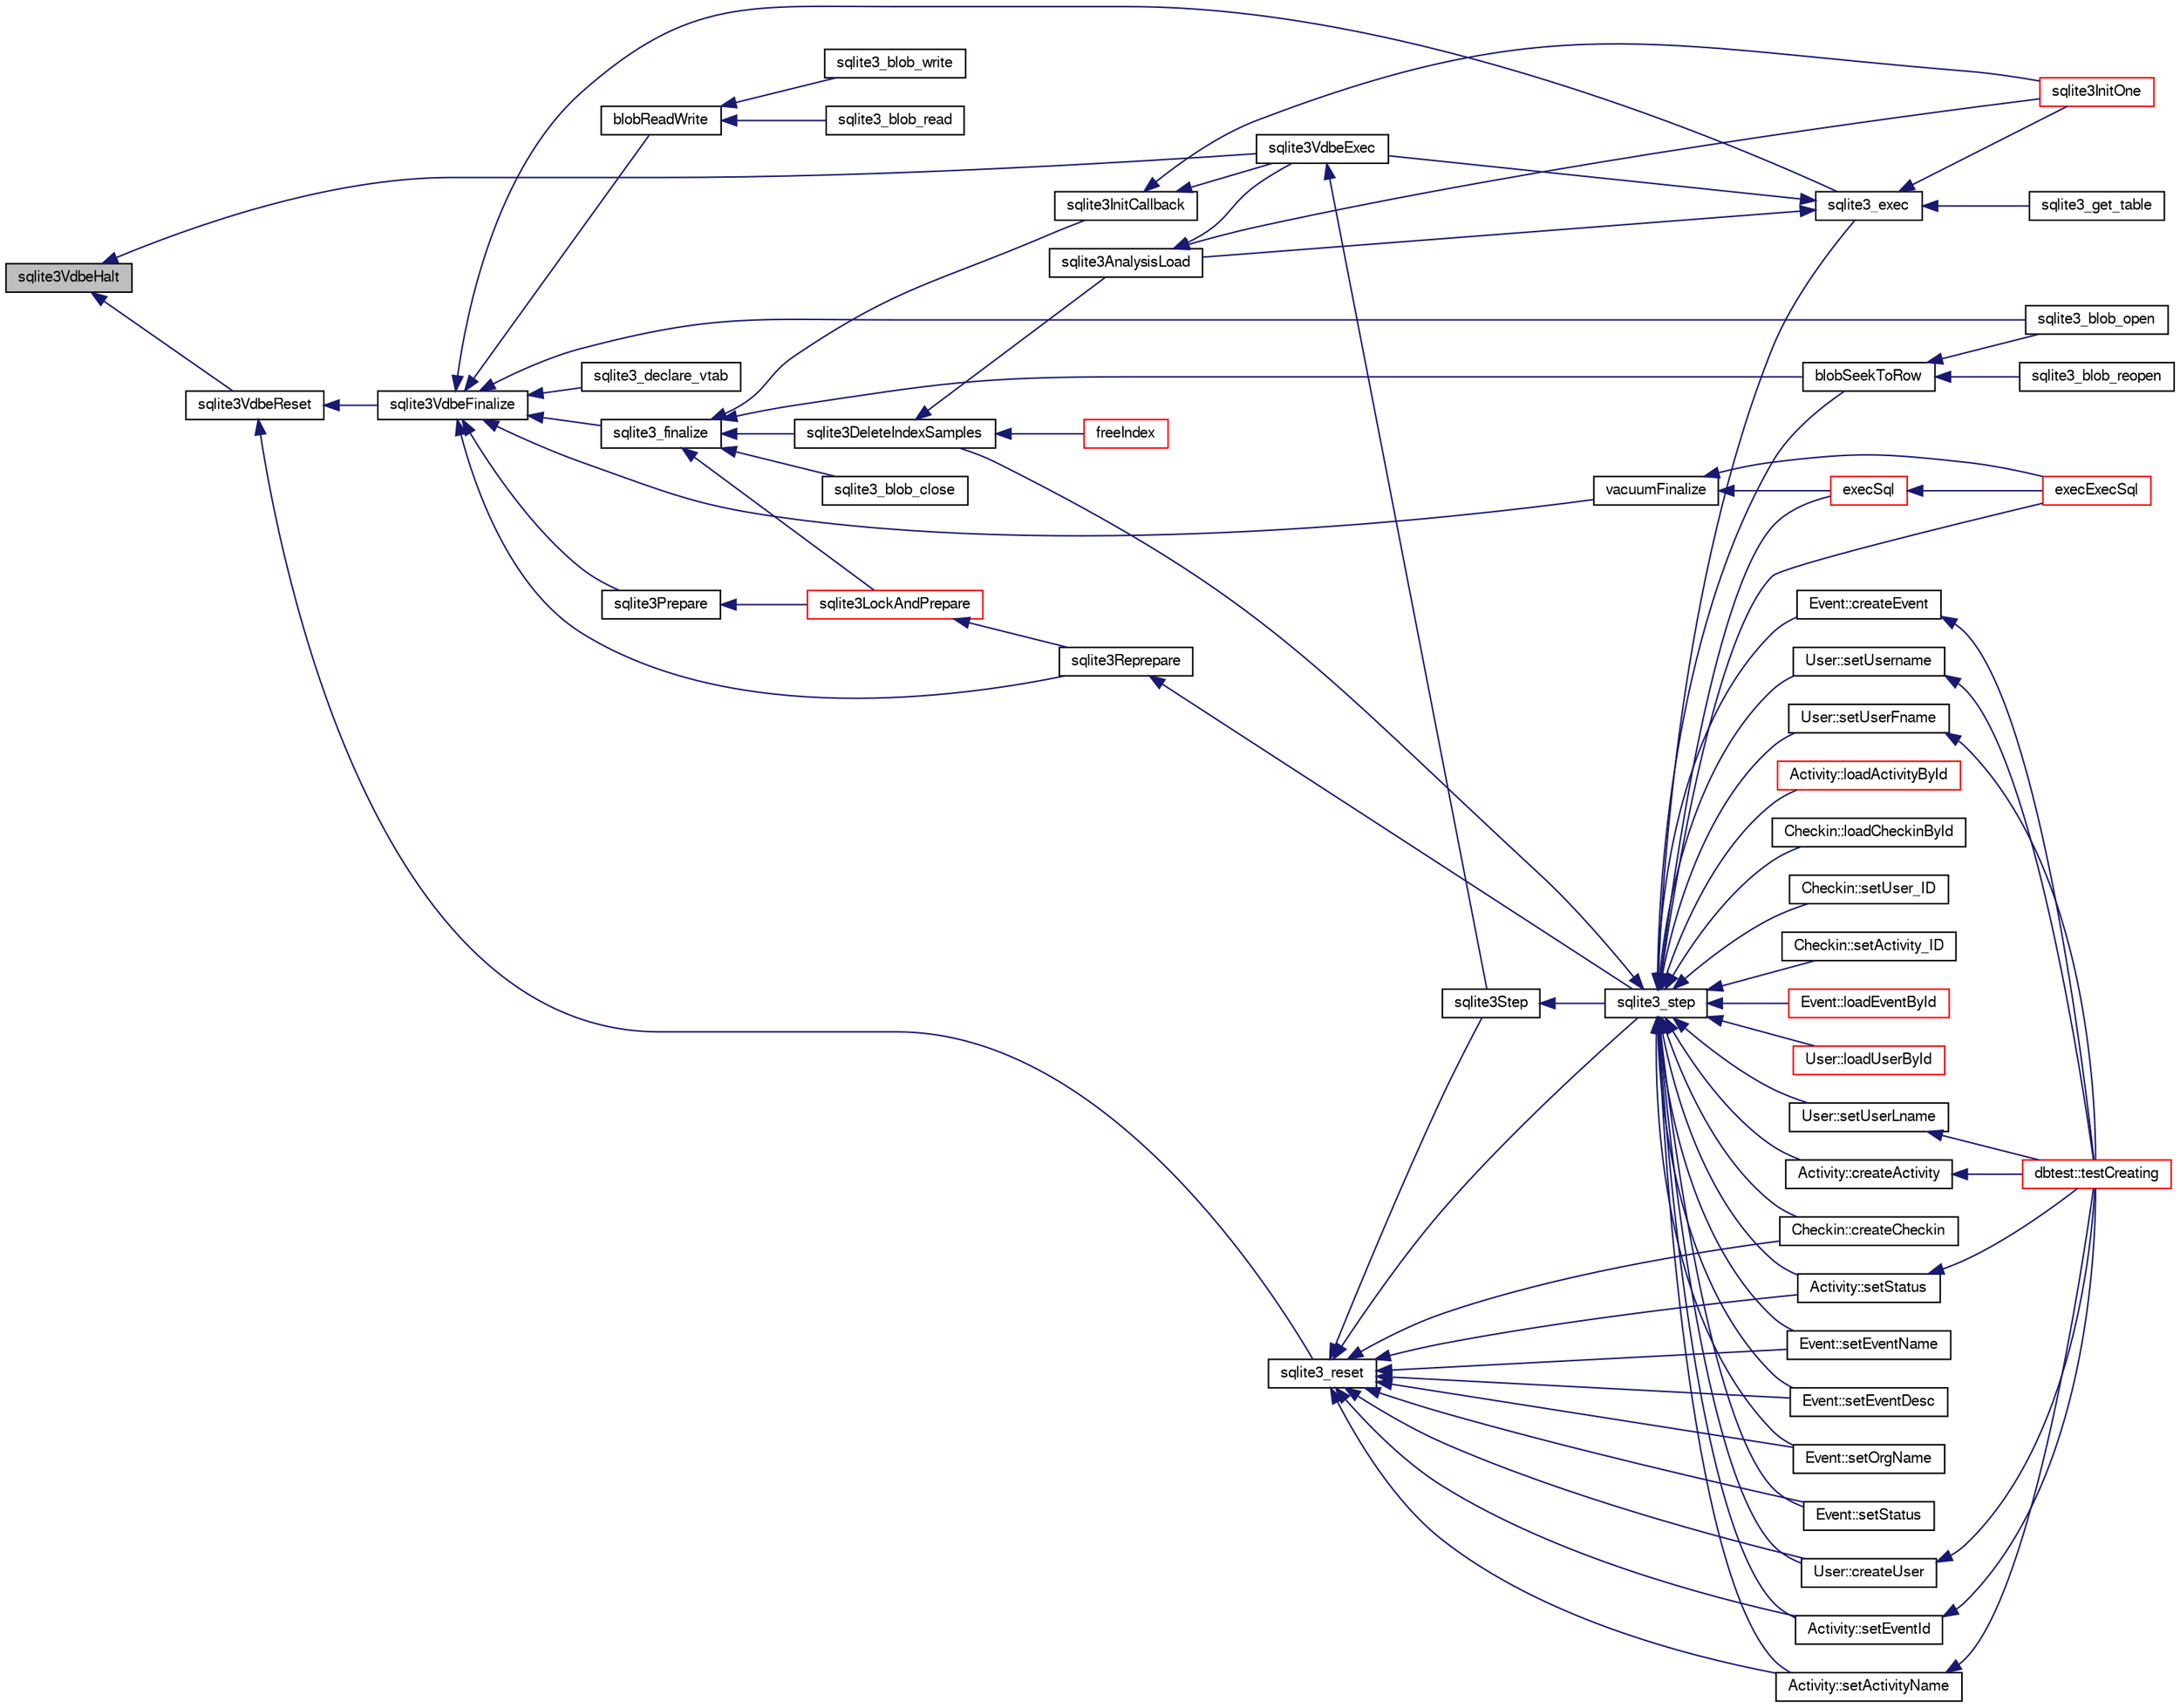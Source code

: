 digraph "sqlite3VdbeHalt"
{
  edge [fontname="FreeSans",fontsize="10",labelfontname="FreeSans",labelfontsize="10"];
  node [fontname="FreeSans",fontsize="10",shape=record];
  rankdir="LR";
  Node757219 [label="sqlite3VdbeHalt",height=0.2,width=0.4,color="black", fillcolor="grey75", style="filled", fontcolor="black"];
  Node757219 -> Node757220 [dir="back",color="midnightblue",fontsize="10",style="solid",fontname="FreeSans"];
  Node757220 [label="sqlite3VdbeReset",height=0.2,width=0.4,color="black", fillcolor="white", style="filled",URL="$sqlite3_8c.html#a315a913742f7267f90d46d41446353b1"];
  Node757220 -> Node757221 [dir="back",color="midnightblue",fontsize="10",style="solid",fontname="FreeSans"];
  Node757221 [label="sqlite3VdbeFinalize",height=0.2,width=0.4,color="black", fillcolor="white", style="filled",URL="$sqlite3_8c.html#af81e0c8d03b71610d3a826469f67bbd4"];
  Node757221 -> Node757222 [dir="back",color="midnightblue",fontsize="10",style="solid",fontname="FreeSans"];
  Node757222 [label="sqlite3_finalize",height=0.2,width=0.4,color="black", fillcolor="white", style="filled",URL="$sqlite3_8h.html#a801195c0f771d40bb4be1e40f3b88945"];
  Node757222 -> Node757223 [dir="back",color="midnightblue",fontsize="10",style="solid",fontname="FreeSans"];
  Node757223 [label="blobSeekToRow",height=0.2,width=0.4,color="black", fillcolor="white", style="filled",URL="$sqlite3_8c.html#afff57e13332b98c8a44a7cebe38962ab"];
  Node757223 -> Node757224 [dir="back",color="midnightblue",fontsize="10",style="solid",fontname="FreeSans"];
  Node757224 [label="sqlite3_blob_open",height=0.2,width=0.4,color="black", fillcolor="white", style="filled",URL="$sqlite3_8h.html#adb8ad839a5bdd62a43785132bc7dd518"];
  Node757223 -> Node757225 [dir="back",color="midnightblue",fontsize="10",style="solid",fontname="FreeSans"];
  Node757225 [label="sqlite3_blob_reopen",height=0.2,width=0.4,color="black", fillcolor="white", style="filled",URL="$sqlite3_8h.html#abc77c24fdc0150138490359a94360f7e"];
  Node757222 -> Node757226 [dir="back",color="midnightblue",fontsize="10",style="solid",fontname="FreeSans"];
  Node757226 [label="sqlite3_blob_close",height=0.2,width=0.4,color="black", fillcolor="white", style="filled",URL="$sqlite3_8h.html#a8885ae884821e14e1e4501183c5833d6"];
  Node757222 -> Node757227 [dir="back",color="midnightblue",fontsize="10",style="solid",fontname="FreeSans"];
  Node757227 [label="sqlite3DeleteIndexSamples",height=0.2,width=0.4,color="black", fillcolor="white", style="filled",URL="$sqlite3_8c.html#aaeda0302fbf61397ec009f65bed047ef"];
  Node757227 -> Node757228 [dir="back",color="midnightblue",fontsize="10",style="solid",fontname="FreeSans"];
  Node757228 [label="sqlite3AnalysisLoad",height=0.2,width=0.4,color="black", fillcolor="white", style="filled",URL="$sqlite3_8c.html#a48a2301c27e1d3d68708b9b8761b5a01"];
  Node757228 -> Node757229 [dir="back",color="midnightblue",fontsize="10",style="solid",fontname="FreeSans"];
  Node757229 [label="sqlite3VdbeExec",height=0.2,width=0.4,color="black", fillcolor="white", style="filled",URL="$sqlite3_8c.html#a8ce40a614bdc56719c4d642b1e4dfb21"];
  Node757229 -> Node757230 [dir="back",color="midnightblue",fontsize="10",style="solid",fontname="FreeSans"];
  Node757230 [label="sqlite3Step",height=0.2,width=0.4,color="black", fillcolor="white", style="filled",URL="$sqlite3_8c.html#a3f2872e873e2758a4beedad1d5113554"];
  Node757230 -> Node757231 [dir="back",color="midnightblue",fontsize="10",style="solid",fontname="FreeSans"];
  Node757231 [label="sqlite3_step",height=0.2,width=0.4,color="black", fillcolor="white", style="filled",URL="$sqlite3_8h.html#ac1e491ce36b7471eb28387f7d3c74334"];
  Node757231 -> Node757232 [dir="back",color="midnightblue",fontsize="10",style="solid",fontname="FreeSans"];
  Node757232 [label="Activity::createActivity",height=0.2,width=0.4,color="black", fillcolor="white", style="filled",URL="$classActivity.html#a813cc5e52c14ab49b39014c134e3425b"];
  Node757232 -> Node757233 [dir="back",color="midnightblue",fontsize="10",style="solid",fontname="FreeSans"];
  Node757233 [label="dbtest::testCreating",height=0.2,width=0.4,color="red", fillcolor="white", style="filled",URL="$classdbtest.html#a8193e88a7df657069c8a6bd09c8243b7"];
  Node757231 -> Node757235 [dir="back",color="midnightblue",fontsize="10",style="solid",fontname="FreeSans"];
  Node757235 [label="Activity::loadActivityById",height=0.2,width=0.4,color="red", fillcolor="white", style="filled",URL="$classActivity.html#abe4ffb4f08a47212ebf9013259d9e7fd"];
  Node757231 -> Node757237 [dir="back",color="midnightblue",fontsize="10",style="solid",fontname="FreeSans"];
  Node757237 [label="Activity::setEventId",height=0.2,width=0.4,color="black", fillcolor="white", style="filled",URL="$classActivity.html#adb1d0fd0d08f473e068f0a4086bfa9ca"];
  Node757237 -> Node757233 [dir="back",color="midnightblue",fontsize="10",style="solid",fontname="FreeSans"];
  Node757231 -> Node757238 [dir="back",color="midnightblue",fontsize="10",style="solid",fontname="FreeSans"];
  Node757238 [label="Activity::setActivityName",height=0.2,width=0.4,color="black", fillcolor="white", style="filled",URL="$classActivity.html#a62dc3737b33915a36086f9dd26d16a81"];
  Node757238 -> Node757233 [dir="back",color="midnightblue",fontsize="10",style="solid",fontname="FreeSans"];
  Node757231 -> Node757239 [dir="back",color="midnightblue",fontsize="10",style="solid",fontname="FreeSans"];
  Node757239 [label="Activity::setStatus",height=0.2,width=0.4,color="black", fillcolor="white", style="filled",URL="$classActivity.html#af618135a7738f4d2a7ee147a8ef912ea"];
  Node757239 -> Node757233 [dir="back",color="midnightblue",fontsize="10",style="solid",fontname="FreeSans"];
  Node757231 -> Node757240 [dir="back",color="midnightblue",fontsize="10",style="solid",fontname="FreeSans"];
  Node757240 [label="Checkin::createCheckin",height=0.2,width=0.4,color="black", fillcolor="white", style="filled",URL="$classCheckin.html#a4e40acdf7fff0e607f6de4f24f3a163c"];
  Node757231 -> Node757241 [dir="back",color="midnightblue",fontsize="10",style="solid",fontname="FreeSans"];
  Node757241 [label="Checkin::loadCheckinById",height=0.2,width=0.4,color="black", fillcolor="white", style="filled",URL="$classCheckin.html#a3461f70ea6c68475225f2a07f78a21e0"];
  Node757231 -> Node757242 [dir="back",color="midnightblue",fontsize="10",style="solid",fontname="FreeSans"];
  Node757242 [label="Checkin::setUser_ID",height=0.2,width=0.4,color="black", fillcolor="white", style="filled",URL="$classCheckin.html#a76ab640f4f912876dbebf183db5359c6"];
  Node757231 -> Node757243 [dir="back",color="midnightblue",fontsize="10",style="solid",fontname="FreeSans"];
  Node757243 [label="Checkin::setActivity_ID",height=0.2,width=0.4,color="black", fillcolor="white", style="filled",URL="$classCheckin.html#ab2ff3ec2604ec73a42af25874a00b232"];
  Node757231 -> Node757244 [dir="back",color="midnightblue",fontsize="10",style="solid",fontname="FreeSans"];
  Node757244 [label="Event::createEvent",height=0.2,width=0.4,color="black", fillcolor="white", style="filled",URL="$classEvent.html#a77adb9f4a46ffb32c2d931f0691f5903"];
  Node757244 -> Node757233 [dir="back",color="midnightblue",fontsize="10",style="solid",fontname="FreeSans"];
  Node757231 -> Node757245 [dir="back",color="midnightblue",fontsize="10",style="solid",fontname="FreeSans"];
  Node757245 [label="Event::loadEventById",height=0.2,width=0.4,color="red", fillcolor="white", style="filled",URL="$classEvent.html#afa66cea33f722dbeecb69cc98fdea055"];
  Node757231 -> Node757246 [dir="back",color="midnightblue",fontsize="10",style="solid",fontname="FreeSans"];
  Node757246 [label="Event::setEventName",height=0.2,width=0.4,color="black", fillcolor="white", style="filled",URL="$classEvent.html#a10596b6ca077df05184e30d62b08729d"];
  Node757231 -> Node757247 [dir="back",color="midnightblue",fontsize="10",style="solid",fontname="FreeSans"];
  Node757247 [label="Event::setEventDesc",height=0.2,width=0.4,color="black", fillcolor="white", style="filled",URL="$classEvent.html#ae36b8377dcae792f1c5c4726024c981b"];
  Node757231 -> Node757248 [dir="back",color="midnightblue",fontsize="10",style="solid",fontname="FreeSans"];
  Node757248 [label="Event::setOrgName",height=0.2,width=0.4,color="black", fillcolor="white", style="filled",URL="$classEvent.html#a19aac0f776bd764563a54977656cf680"];
  Node757231 -> Node757249 [dir="back",color="midnightblue",fontsize="10",style="solid",fontname="FreeSans"];
  Node757249 [label="Event::setStatus",height=0.2,width=0.4,color="black", fillcolor="white", style="filled",URL="$classEvent.html#ab0a6b9285af0f4172eb841e2b80f8972"];
  Node757231 -> Node757223 [dir="back",color="midnightblue",fontsize="10",style="solid",fontname="FreeSans"];
  Node757231 -> Node757227 [dir="back",color="midnightblue",fontsize="10",style="solid",fontname="FreeSans"];
  Node757231 -> Node757250 [dir="back",color="midnightblue",fontsize="10",style="solid",fontname="FreeSans"];
  Node757250 [label="sqlite3_exec",height=0.2,width=0.4,color="black", fillcolor="white", style="filled",URL="$sqlite3_8h.html#a97487ec8150e0bcc8fa392ab8f0e24db"];
  Node757250 -> Node757229 [dir="back",color="midnightblue",fontsize="10",style="solid",fontname="FreeSans"];
  Node757250 -> Node757228 [dir="back",color="midnightblue",fontsize="10",style="solid",fontname="FreeSans"];
  Node757250 -> Node757251 [dir="back",color="midnightblue",fontsize="10",style="solid",fontname="FreeSans"];
  Node757251 [label="sqlite3InitOne",height=0.2,width=0.4,color="red", fillcolor="white", style="filled",URL="$sqlite3_8c.html#ac4318b25df65269906b0379251fe9b85"];
  Node757250 -> Node757352 [dir="back",color="midnightblue",fontsize="10",style="solid",fontname="FreeSans"];
  Node757352 [label="sqlite3_get_table",height=0.2,width=0.4,color="black", fillcolor="white", style="filled",URL="$sqlite3_8h.html#a5effeac4e12df57beaa35c5be1f61579"];
  Node757231 -> Node757353 [dir="back",color="midnightblue",fontsize="10",style="solid",fontname="FreeSans"];
  Node757353 [label="execSql",height=0.2,width=0.4,color="red", fillcolor="white", style="filled",URL="$sqlite3_8c.html#a7d16651b98a110662f4c265eff0246cb"];
  Node757353 -> Node757354 [dir="back",color="midnightblue",fontsize="10",style="solid",fontname="FreeSans"];
  Node757354 [label="execExecSql",height=0.2,width=0.4,color="red", fillcolor="white", style="filled",URL="$sqlite3_8c.html#ac1be09a6c047f21133d16378d301e0d4"];
  Node757231 -> Node757354 [dir="back",color="midnightblue",fontsize="10",style="solid",fontname="FreeSans"];
  Node757231 -> Node757356 [dir="back",color="midnightblue",fontsize="10",style="solid",fontname="FreeSans"];
  Node757356 [label="User::createUser",height=0.2,width=0.4,color="black", fillcolor="white", style="filled",URL="$classUser.html#a22ed673939e8cc0a136130b809bba513"];
  Node757356 -> Node757233 [dir="back",color="midnightblue",fontsize="10",style="solid",fontname="FreeSans"];
  Node757231 -> Node757357 [dir="back",color="midnightblue",fontsize="10",style="solid",fontname="FreeSans"];
  Node757357 [label="User::loadUserById",height=0.2,width=0.4,color="red", fillcolor="white", style="filled",URL="$classUser.html#a863377665b7fb83c5547dcf9727f5092"];
  Node757231 -> Node757358 [dir="back",color="midnightblue",fontsize="10",style="solid",fontname="FreeSans"];
  Node757358 [label="User::setUsername",height=0.2,width=0.4,color="black", fillcolor="white", style="filled",URL="$classUser.html#aa0497022a136cb78de785b0a39ae60b1"];
  Node757358 -> Node757233 [dir="back",color="midnightblue",fontsize="10",style="solid",fontname="FreeSans"];
  Node757231 -> Node757359 [dir="back",color="midnightblue",fontsize="10",style="solid",fontname="FreeSans"];
  Node757359 [label="User::setUserFname",height=0.2,width=0.4,color="black", fillcolor="white", style="filled",URL="$classUser.html#a72657eb55cd0ca437b4841a43f19912f"];
  Node757359 -> Node757233 [dir="back",color="midnightblue",fontsize="10",style="solid",fontname="FreeSans"];
  Node757231 -> Node757360 [dir="back",color="midnightblue",fontsize="10",style="solid",fontname="FreeSans"];
  Node757360 [label="User::setUserLname",height=0.2,width=0.4,color="black", fillcolor="white", style="filled",URL="$classUser.html#aa25973387e5afe1aa6f60dd6545e33b5"];
  Node757360 -> Node757233 [dir="back",color="midnightblue",fontsize="10",style="solid",fontname="FreeSans"];
  Node757228 -> Node757251 [dir="back",color="midnightblue",fontsize="10",style="solid",fontname="FreeSans"];
  Node757227 -> Node757361 [dir="back",color="midnightblue",fontsize="10",style="solid",fontname="FreeSans"];
  Node757361 [label="freeIndex",height=0.2,width=0.4,color="red", fillcolor="white", style="filled",URL="$sqlite3_8c.html#a00907c99c18d5bcb9d0b38c077146c31"];
  Node757222 -> Node757417 [dir="back",color="midnightblue",fontsize="10",style="solid",fontname="FreeSans"];
  Node757417 [label="sqlite3InitCallback",height=0.2,width=0.4,color="black", fillcolor="white", style="filled",URL="$sqlite3_8c.html#a5183ff3c8b5311c7332250013ee018b3"];
  Node757417 -> Node757229 [dir="back",color="midnightblue",fontsize="10",style="solid",fontname="FreeSans"];
  Node757417 -> Node757251 [dir="back",color="midnightblue",fontsize="10",style="solid",fontname="FreeSans"];
  Node757222 -> Node757414 [dir="back",color="midnightblue",fontsize="10",style="solid",fontname="FreeSans"];
  Node757414 [label="sqlite3LockAndPrepare",height=0.2,width=0.4,color="red", fillcolor="white", style="filled",URL="$sqlite3_8c.html#a5db1ec5589aa2b02c6d979211a8789bd"];
  Node757414 -> Node757415 [dir="back",color="midnightblue",fontsize="10",style="solid",fontname="FreeSans"];
  Node757415 [label="sqlite3Reprepare",height=0.2,width=0.4,color="black", fillcolor="white", style="filled",URL="$sqlite3_8c.html#a7e2f7299cc947d07e782f6ac561fa937"];
  Node757415 -> Node757231 [dir="back",color="midnightblue",fontsize="10",style="solid",fontname="FreeSans"];
  Node757221 -> Node757224 [dir="back",color="midnightblue",fontsize="10",style="solid",fontname="FreeSans"];
  Node757221 -> Node757475 [dir="back",color="midnightblue",fontsize="10",style="solid",fontname="FreeSans"];
  Node757475 [label="blobReadWrite",height=0.2,width=0.4,color="black", fillcolor="white", style="filled",URL="$sqlite3_8c.html#a6c1d57e4337ee1b8655215c06dea4046"];
  Node757475 -> Node757476 [dir="back",color="midnightblue",fontsize="10",style="solid",fontname="FreeSans"];
  Node757476 [label="sqlite3_blob_read",height=0.2,width=0.4,color="black", fillcolor="white", style="filled",URL="$sqlite3_8h.html#ae63f397da378931a64a597069ce3532a"];
  Node757475 -> Node757477 [dir="back",color="midnightblue",fontsize="10",style="solid",fontname="FreeSans"];
  Node757477 [label="sqlite3_blob_write",height=0.2,width=0.4,color="black", fillcolor="white", style="filled",URL="$sqlite3_8h.html#a0dd24c2ce4bfd36279ed96e8266b1d87"];
  Node757221 -> Node757250 [dir="back",color="midnightblue",fontsize="10",style="solid",fontname="FreeSans"];
  Node757221 -> Node757413 [dir="back",color="midnightblue",fontsize="10",style="solid",fontname="FreeSans"];
  Node757413 [label="sqlite3Prepare",height=0.2,width=0.4,color="black", fillcolor="white", style="filled",URL="$sqlite3_8c.html#acb25890858d0bf4b12eb7aae569f0c7b"];
  Node757413 -> Node757414 [dir="back",color="midnightblue",fontsize="10",style="solid",fontname="FreeSans"];
  Node757221 -> Node757415 [dir="back",color="midnightblue",fontsize="10",style="solid",fontname="FreeSans"];
  Node757221 -> Node757478 [dir="back",color="midnightblue",fontsize="10",style="solid",fontname="FreeSans"];
  Node757478 [label="vacuumFinalize",height=0.2,width=0.4,color="black", fillcolor="white", style="filled",URL="$sqlite3_8c.html#a632db76c46aca8f067d585295d2ada31"];
  Node757478 -> Node757353 [dir="back",color="midnightblue",fontsize="10",style="solid",fontname="FreeSans"];
  Node757478 -> Node757354 [dir="back",color="midnightblue",fontsize="10",style="solid",fontname="FreeSans"];
  Node757221 -> Node757422 [dir="back",color="midnightblue",fontsize="10",style="solid",fontname="FreeSans"];
  Node757422 [label="sqlite3_declare_vtab",height=0.2,width=0.4,color="black", fillcolor="white", style="filled",URL="$sqlite3_8h.html#a65393c41da76ae1470a7c7f4b4aca600"];
  Node757220 -> Node757479 [dir="back",color="midnightblue",fontsize="10",style="solid",fontname="FreeSans"];
  Node757479 [label="sqlite3_reset",height=0.2,width=0.4,color="black", fillcolor="white", style="filled",URL="$sqlite3_8h.html#a758efebc2e95694959ab0e74b397984c"];
  Node757479 -> Node757237 [dir="back",color="midnightblue",fontsize="10",style="solid",fontname="FreeSans"];
  Node757479 -> Node757238 [dir="back",color="midnightblue",fontsize="10",style="solid",fontname="FreeSans"];
  Node757479 -> Node757239 [dir="back",color="midnightblue",fontsize="10",style="solid",fontname="FreeSans"];
  Node757479 -> Node757240 [dir="back",color="midnightblue",fontsize="10",style="solid",fontname="FreeSans"];
  Node757479 -> Node757246 [dir="back",color="midnightblue",fontsize="10",style="solid",fontname="FreeSans"];
  Node757479 -> Node757247 [dir="back",color="midnightblue",fontsize="10",style="solid",fontname="FreeSans"];
  Node757479 -> Node757248 [dir="back",color="midnightblue",fontsize="10",style="solid",fontname="FreeSans"];
  Node757479 -> Node757249 [dir="back",color="midnightblue",fontsize="10",style="solid",fontname="FreeSans"];
  Node757479 -> Node757230 [dir="back",color="midnightblue",fontsize="10",style="solid",fontname="FreeSans"];
  Node757479 -> Node757231 [dir="back",color="midnightblue",fontsize="10",style="solid",fontname="FreeSans"];
  Node757479 -> Node757356 [dir="back",color="midnightblue",fontsize="10",style="solid",fontname="FreeSans"];
  Node757219 -> Node757229 [dir="back",color="midnightblue",fontsize="10",style="solid",fontname="FreeSans"];
}
